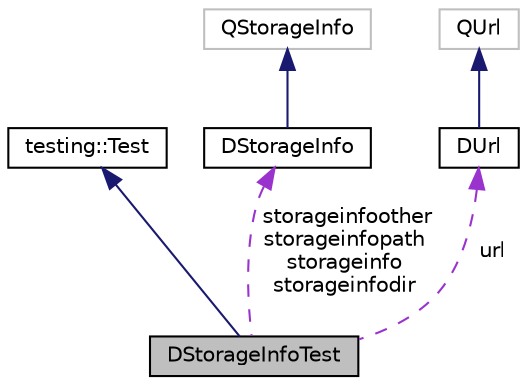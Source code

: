 digraph "DStorageInfoTest"
{
  edge [fontname="Helvetica",fontsize="10",labelfontname="Helvetica",labelfontsize="10"];
  node [fontname="Helvetica",fontsize="10",shape=record];
  Node2 [label="DStorageInfoTest",height=0.2,width=0.4,color="black", fillcolor="grey75", style="filled", fontcolor="black"];
  Node3 -> Node2 [dir="back",color="midnightblue",fontsize="10",style="solid",fontname="Helvetica"];
  Node3 [label="testing::Test",height=0.2,width=0.4,color="black", fillcolor="white", style="filled",URL="$classtesting_1_1_test.html"];
  Node4 -> Node2 [dir="back",color="darkorchid3",fontsize="10",style="dashed",label=" storageinfoother\nstorageinfopath\nstorageinfo\nstorageinfodir" ,fontname="Helvetica"];
  Node4 [label="DStorageInfo",height=0.2,width=0.4,color="black", fillcolor="white", style="filled",URL="$class_d_storage_info.html"];
  Node5 -> Node4 [dir="back",color="midnightblue",fontsize="10",style="solid",fontname="Helvetica"];
  Node5 [label="QStorageInfo",height=0.2,width=0.4,color="grey75", fillcolor="white", style="filled"];
  Node6 -> Node2 [dir="back",color="darkorchid3",fontsize="10",style="dashed",label=" url" ,fontname="Helvetica"];
  Node6 [label="DUrl",height=0.2,width=0.4,color="black", fillcolor="white", style="filled",URL="$class_d_url.html"];
  Node7 -> Node6 [dir="back",color="midnightblue",fontsize="10",style="solid",fontname="Helvetica"];
  Node7 [label="QUrl",height=0.2,width=0.4,color="grey75", fillcolor="white", style="filled"];
}
